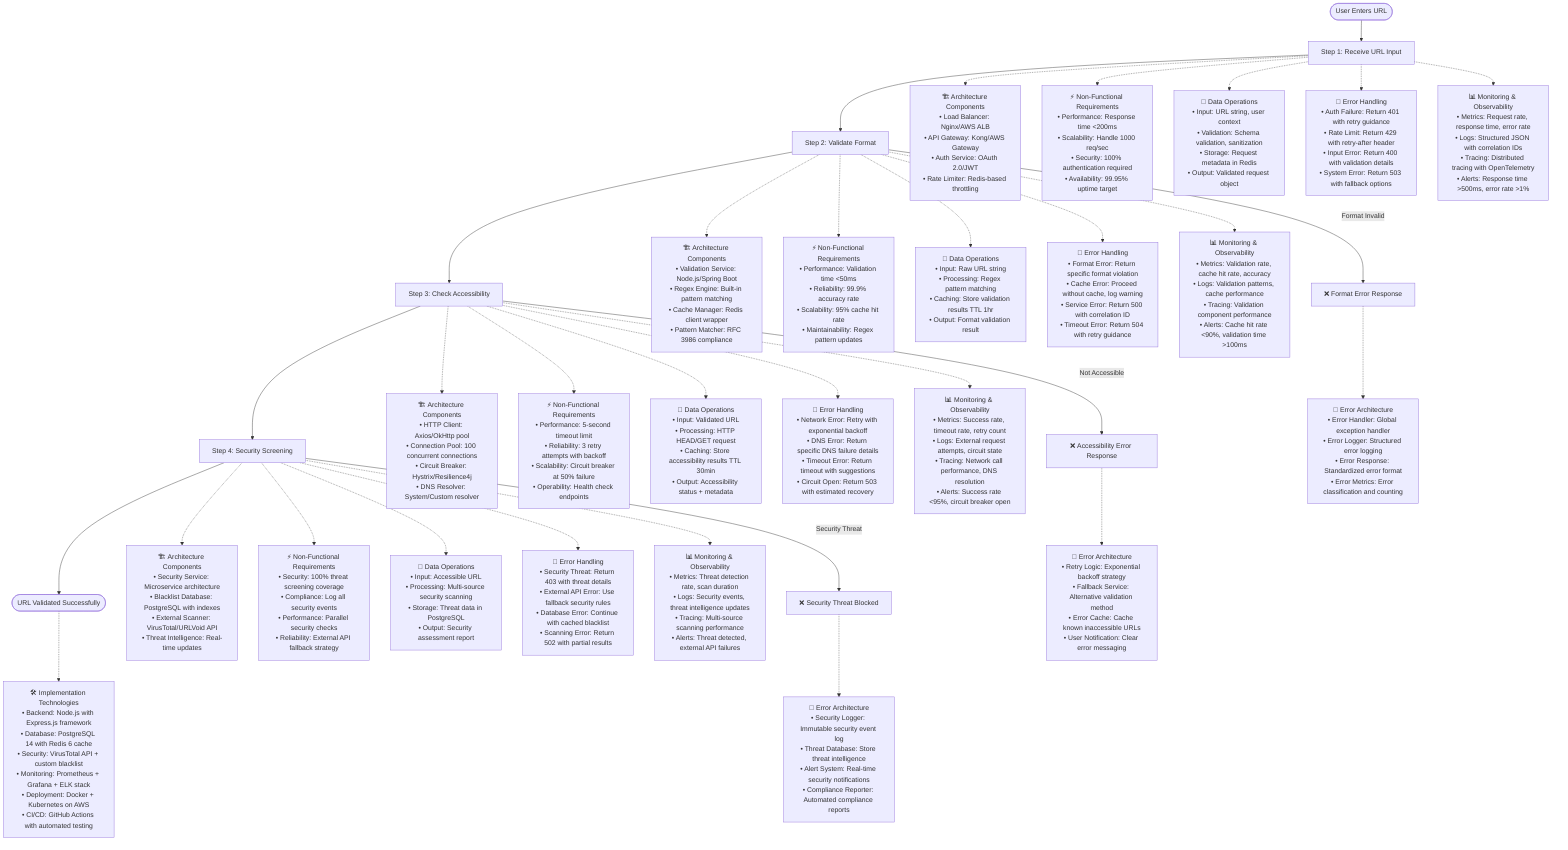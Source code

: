 flowchart TD
    %% Use Case Flow (Main Path)
    Start([User Enters URL]) --> Step1[Step 1: Receive URL Input]
    Step1 --> Step2[Step 2: Validate Format]
    Step2 --> Step3[Step 3: Check Accessibility]
    Step3 --> Step4[Step 4: Security Screening]
    Step4 --> Success([URL Validated Successfully])
    
    %% Architecture Component Annotations for Each Step
    Step1 -.-> Arch1[🏗️ Architecture Components<br/>• Load Balancer: Nginx/AWS ALB<br/>• API Gateway: Kong/AWS Gateway<br/>• Auth Service: OAuth 2.0/JWT<br/>• Rate Limiter: Redis-based throttling]
    
    Step2 -.-> Arch2[🏗️ Architecture Components<br/>• Validation Service: Node.js/Spring Boot<br/>• Regex Engine: Built-in pattern matching<br/>• Cache Manager: Redis client wrapper<br/>• Pattern Matcher: RFC 3986 compliance]
    
    Step3 -.-> Arch3[🏗️ Architecture Components<br/>• HTTP Client: Axios/OkHttp pool<br/>• Connection Pool: 100 concurrent connections<br/>• Circuit Breaker: Hystrix/Resilience4j<br/>• DNS Resolver: System/Custom resolver]
    
    Step4 -.-> Arch4[🏗️ Architecture Components<br/>• Security Service: Microservice architecture<br/>• Blacklist Database: PostgreSQL with indexes<br/>• External Scanner: VirusTotal/URLVoid API<br/>• Threat Intelligence: Real-time updates]
    
    %% Non-Functional Requirements Annotations
    Step1 -.-> NFR1[⚡ Non-Functional Requirements<br/>• Performance: Response time <200ms<br/>• Scalability: Handle 1000 req/sec<br/>• Security: 100% authentication required<br/>• Availability: 99.95% uptime target]
    
    Step2 -.-> NFR2[⚡ Non-Functional Requirements<br/>• Performance: Validation time <50ms<br/>• Reliability: 99.9% accuracy rate<br/>• Scalability: 95% cache hit rate<br/>• Maintainability: Regex pattern updates]
    
    Step3 -.-> NFR3[⚡ Non-Functional Requirements<br/>• Performance: 5-second timeout limit<br/>• Reliability: 3 retry attempts with backoff<br/>• Scalability: Circuit breaker at 50% failure<br/>• Operability: Health check endpoints]
    
    Step4 -.-> NFR4[⚡ Non-Functional Requirements<br/>• Security: 100% threat screening coverage<br/>• Compliance: Log all security events<br/>• Performance: Parallel security checks<br/>• Reliability: External API fallback strategy]
    
    %% Data Flow Annotations
    Step1 -.-> Data1[💾 Data Operations<br/>• Input: URL string, user context<br/>• Validation: Schema validation, sanitization<br/>• Storage: Request metadata in Redis<br/>• Output: Validated request object]
    
    Step2 -.-> Data2[💾 Data Operations<br/>• Input: Raw URL string<br/>• Processing: Regex pattern matching<br/>• Caching: Store validation results TTL 1hr<br/>• Output: Format validation result]
    
    Step3 -.-> Data3[💾 Data Operations<br/>• Input: Validated URL<br/>• Processing: HTTP HEAD/GET request<br/>• Caching: Store accessibility results TTL 30min<br/>• Output: Accessibility status + metadata]
    
    Step4 -.-> Data4[💾 Data Operations<br/>• Input: Accessible URL<br/>• Processing: Multi-source security scanning<br/>• Storage: Threat data in PostgreSQL<br/>• Output: Security assessment report]
    
    %% Error Handling Annotations
    Step1 -.-> Error1[🚨 Error Handling<br/>• Auth Failure: Return 401 with retry guidance<br/>• Rate Limit: Return 429 with retry-after header<br/>• Input Error: Return 400 with validation details<br/>• System Error: Return 503 with fallback options]
    
    Step2 -.-> Error2[🚨 Error Handling<br/>• Format Error: Return specific format violation<br/>• Cache Error: Proceed without cache, log warning<br/>• Service Error: Return 500 with correlation ID<br/>• Timeout Error: Return 504 with retry guidance]
    
    Step3 -.-> Error3[🚨 Error Handling<br/>• Network Error: Retry with exponential backoff<br/>• DNS Error: Return specific DNS failure details<br/>• Timeout Error: Return timeout with suggestions<br/>• Circuit Open: Return 503 with estimated recovery]
    
    Step4 -.-> Error4[🚨 Error Handling<br/>• Security Threat: Return 403 with threat details<br/>• External API Error: Use fallback security rules<br/>• Database Error: Continue with cached blacklist<br/>• Scanning Error: Return 502 with partial results]
    
    %% Monitoring and Observability Annotations
    Step1 -.-> Monitor1[📊 Monitoring & Observability<br/>• Metrics: Request rate, response time, error rate<br/>• Logs: Structured JSON with correlation IDs<br/>• Tracing: Distributed tracing with OpenTelemetry<br/>• Alerts: Response time >500ms, error rate >1%]
    
    Step2 -.-> Monitor2[📊 Monitoring & Observability<br/>• Metrics: Validation rate, cache hit rate, accuracy<br/>• Logs: Validation patterns, cache performance<br/>• Tracing: Validation component performance<br/>• Alerts: Cache hit rate <90%, validation time >100ms]
    
    Step3 -.-> Monitor3[📊 Monitoring & Observability<br/>• Metrics: Success rate, timeout rate, retry count<br/>• Logs: External request attempts, circuit state<br/>• Tracing: Network call performance, DNS resolution<br/>• Alerts: Success rate <95%, circuit breaker open]
    
    Step4 -.-> Monitor4[📊 Monitoring & Observability<br/>• Metrics: Threat detection rate, scan duration<br/>• Logs: Security events, threat intelligence updates<br/>• Tracing: Multi-source scanning performance<br/>• Alerts: Threat detected, external API failures]
    
    %% Alternative Flows with Annotations
    Step2 -->|Format Invalid| FormatError[❌ Format Error Response]
    Step3 -->|Not Accessible| AccessError[❌ Accessibility Error Response]
    Step4 -->|Security Threat| SecurityError[❌ Security Threat Blocked]
    
    FormatError -.-> ErrorArch1[🔧 Error Architecture<br/>• Error Handler: Global exception handler<br/>• Error Logger: Structured error logging<br/>• Error Response: Standardized error format<br/>• Error Metrics: Error classification and counting]
    
    AccessError -.-> ErrorArch2[🔧 Error Architecture<br/>• Retry Logic: Exponential backoff strategy<br/>• Fallback Service: Alternative validation method<br/>• Error Cache: Cache known inaccessible URLs<br/>• User Notification: Clear error messaging]
    
    SecurityError -.-> ErrorArch3[🔧 Error Architecture<br/>• Security Logger: Immutable security event log<br/>• Threat Database: Store threat intelligence<br/>• Alert System: Real-time security notifications<br/>• Compliance Reporter: Automated compliance reports]
    
    %% Implementation Technology Annotations
    Success -.-> Tech[🛠️ Implementation Technologies<br/>• Backend: Node.js with Express.js framework<br/>• Database: PostgreSQL 14 with Redis 6 cache<br/>• Security: VirusTotal API + custom blacklist<br/>• Monitoring: Prometheus + Grafana + ELK stack<br/>• Deployment: Docker + Kubernetes on AWS<br/>• CI/CD: GitHub Actions with automated testing]
    
    %% Styling
 
    
    class Start,Step1,Step2,Step3,Step4,Success usecase
    class Arch1,Arch2,Arch3,Arch4,ErrorArch1,ErrorArch2,ErrorArch3 architecture
    class NFR1,NFR2,NFR3,NFR4 nfr
    class Data1,Data2,Data3,Data4 data
    class Error1,Error2,Error3,Error4,FormatError,AccessError,SecurityError error
    class Monitor1,Monitor2,Monitor3,Monitor4 monitoring
    class Tech tech